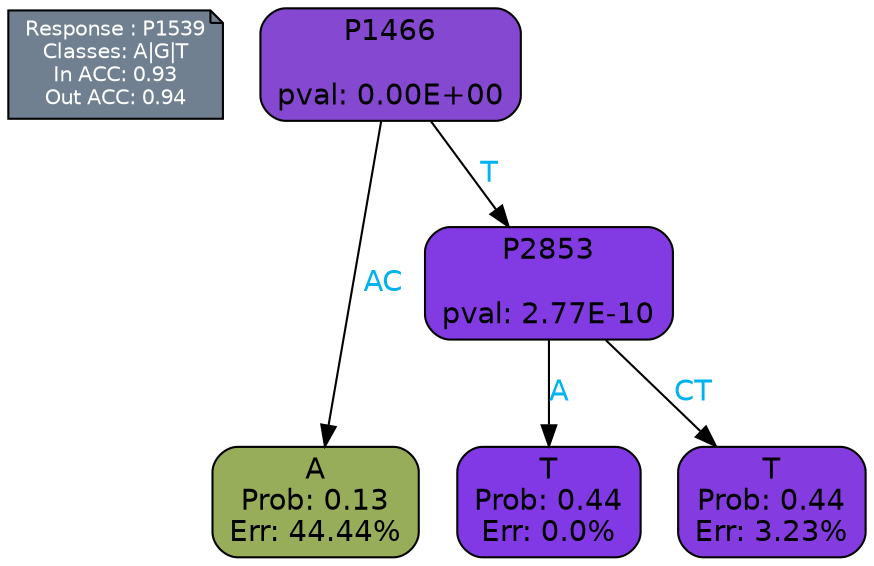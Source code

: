 digraph Tree {
node [shape=box, style="filled, rounded", color="black", fontname=helvetica] ;
graph [ranksep=equally, splines=polylines, bgcolor=transparent, dpi=600] ;
edge [fontname=helvetica] ;
LEGEND [label="Response : P1539
Classes: A|G|T
In ACC: 0.93
Out ACC: 0.94
",shape=note,align=left,style=filled,fillcolor="slategray",fontcolor="white",fontsize=10];1 [label="P1466

pval: 0.00E+00", fillcolor="#8548d0"] ;
2 [label="A
Prob: 0.13
Err: 44.44%", fillcolor="#98ad59"] ;
3 [label="P2853

pval: 2.77E-10", fillcolor="#823ae2"] ;
4 [label="T
Prob: 0.44
Err: 0.0%", fillcolor="#8139e5"] ;
5 [label="T
Prob: 0.44
Err: 3.23%", fillcolor="#843bdf"] ;
1 -> 2 [label="AC",fontcolor=deepskyblue2] ;
1 -> 3 [label="T",fontcolor=deepskyblue2] ;
3 -> 4 [label="A",fontcolor=deepskyblue2] ;
3 -> 5 [label="CT",fontcolor=deepskyblue2] ;
{rank = same; 2;4;5;}{rank = same; LEGEND;1;}}